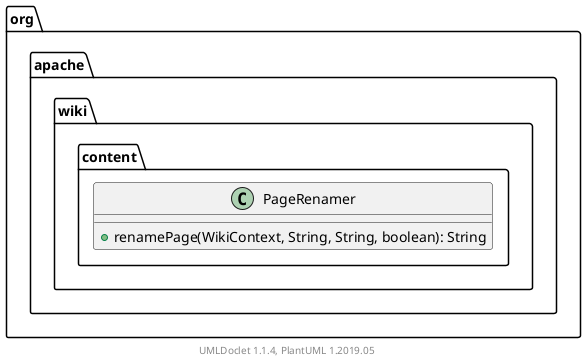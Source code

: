@startuml

    namespace org.apache.wiki.content {

        class PageRenamer [[PageRenamer.html]] {
            +renamePage(WikiContext, String, String, boolean): String
        }

    }


    center footer UMLDoclet 1.1.4, PlantUML 1.2019.05
@enduml

